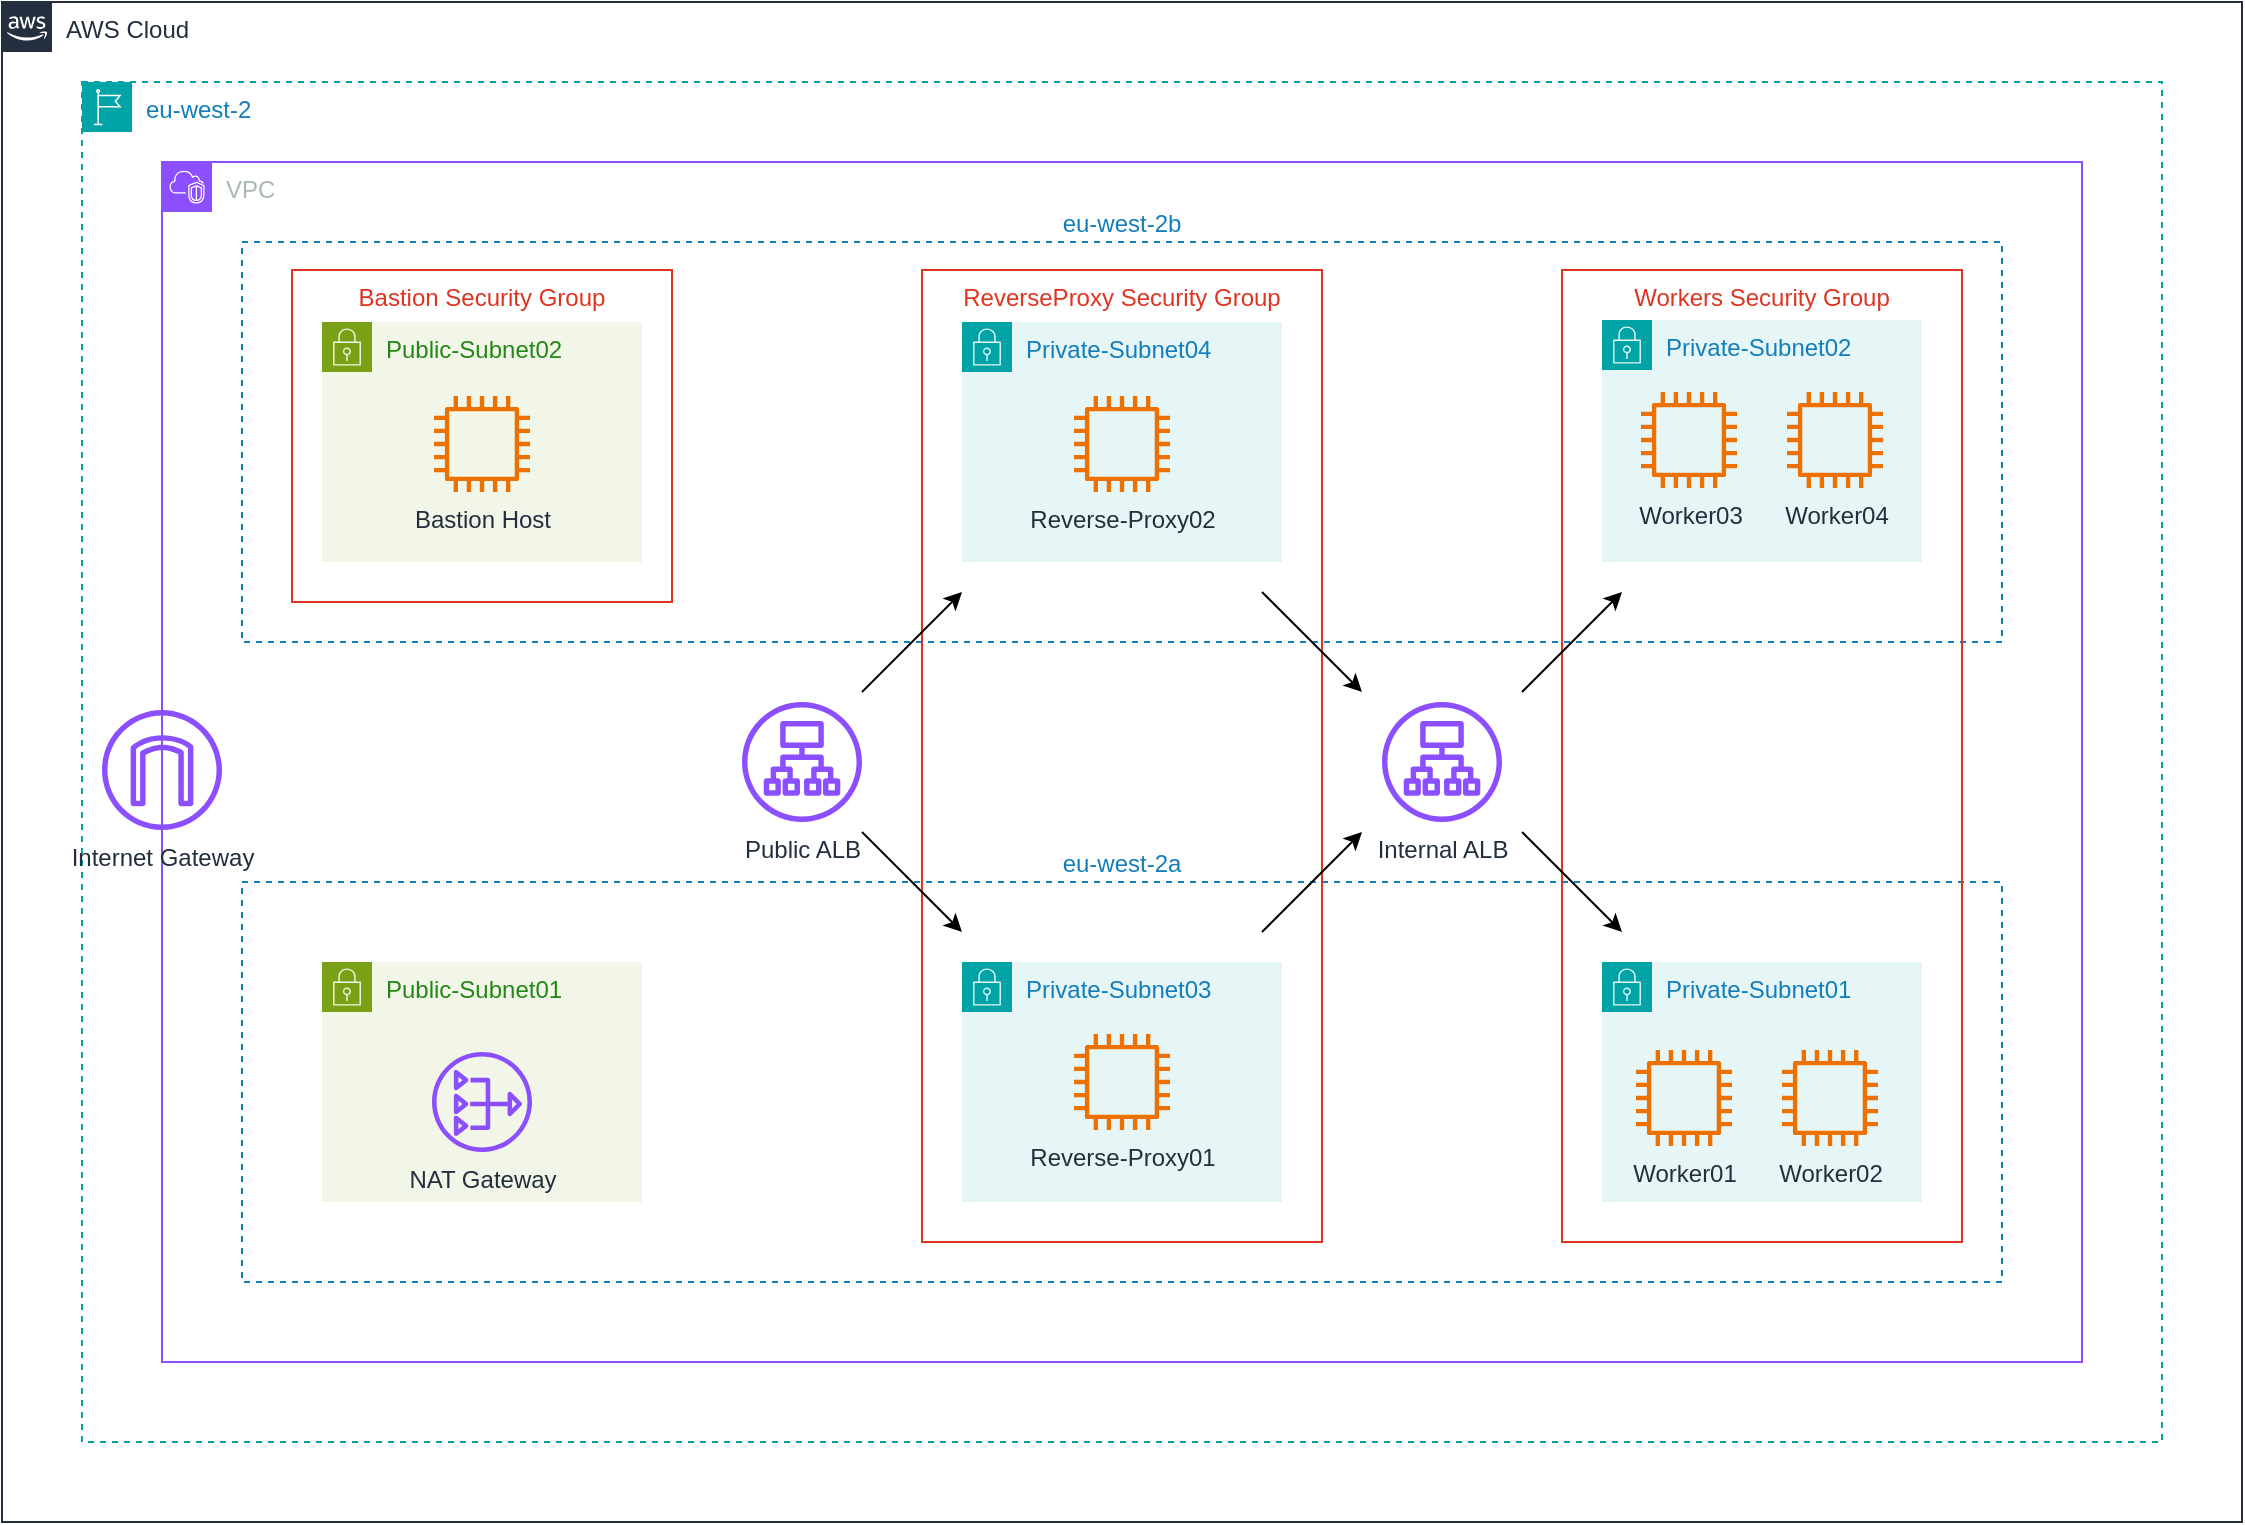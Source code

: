 <mxfile version="24.7.17">
  <diagram id="Ht1M8jgEwFfnCIfOTk4-" name="Page-1">
    <mxGraphModel dx="350" dy="207" grid="1" gridSize="10" guides="1" tooltips="1" connect="1" arrows="1" fold="1" page="1" pageScale="1" pageWidth="1169" pageHeight="827" math="0" shadow="0">
      <root>
        <mxCell id="0" />
        <mxCell id="1" parent="0" />
        <mxCell id="G1fOhXJnl0JnmOdy4Hrh-1" value="AWS Cloud" style="points=[[0,0],[0.25,0],[0.5,0],[0.75,0],[1,0],[1,0.25],[1,0.5],[1,0.75],[1,1],[0.75,1],[0.5,1],[0.25,1],[0,1],[0,0.75],[0,0.5],[0,0.25]];outlineConnect=0;gradientColor=none;html=1;whiteSpace=wrap;fontSize=12;fontStyle=0;container=1;pointerEvents=0;collapsible=0;recursiveResize=0;shape=mxgraph.aws4.group;grIcon=mxgraph.aws4.group_aws_cloud_alt;strokeColor=#232F3E;fillColor=none;verticalAlign=top;align=left;spacingLeft=30;fontColor=#232F3E;dashed=0;" parent="1" vertex="1">
          <mxGeometry x="40" width="1120" height="760" as="geometry" />
        </mxCell>
        <mxCell id="G1fOhXJnl0JnmOdy4Hrh-2" value="eu-west-2" style="points=[[0,0],[0.25,0],[0.5,0],[0.75,0],[1,0],[1,0.25],[1,0.5],[1,0.75],[1,1],[0.75,1],[0.5,1],[0.25,1],[0,1],[0,0.75],[0,0.5],[0,0.25]];outlineConnect=0;gradientColor=none;html=1;whiteSpace=wrap;fontSize=12;fontStyle=0;container=1;pointerEvents=0;collapsible=0;recursiveResize=0;shape=mxgraph.aws4.group;grIcon=mxgraph.aws4.group_region;strokeColor=#00A4A6;fillColor=none;verticalAlign=top;align=left;spacingLeft=30;fontColor=#147EBA;dashed=1;" parent="G1fOhXJnl0JnmOdy4Hrh-1" vertex="1">
          <mxGeometry x="40" y="40" width="1040" height="680" as="geometry" />
        </mxCell>
        <mxCell id="G1fOhXJnl0JnmOdy4Hrh-3" value="VPC" style="points=[[0,0],[0.25,0],[0.5,0],[0.75,0],[1,0],[1,0.25],[1,0.5],[1,0.75],[1,1],[0.75,1],[0.5,1],[0.25,1],[0,1],[0,0.75],[0,0.5],[0,0.25]];outlineConnect=0;gradientColor=none;html=1;whiteSpace=wrap;fontSize=12;fontStyle=0;container=1;pointerEvents=0;collapsible=0;recursiveResize=0;shape=mxgraph.aws4.group;grIcon=mxgraph.aws4.group_vpc2;strokeColor=#8C4FFF;fillColor=none;verticalAlign=top;align=left;spacingLeft=30;fontColor=#AAB7B8;dashed=0;" parent="G1fOhXJnl0JnmOdy4Hrh-2" vertex="1">
          <mxGeometry x="40" y="40" width="960" height="600" as="geometry" />
        </mxCell>
        <mxCell id="G1fOhXJnl0JnmOdy4Hrh-4" value="eu-west-2a" style="fillColor=none;strokeColor=#147EBA;dashed=1;verticalAlign=bottom;fontStyle=0;fontColor=#147EBA;whiteSpace=wrap;html=1;labelPosition=center;verticalLabelPosition=top;align=center;" parent="G1fOhXJnl0JnmOdy4Hrh-3" vertex="1">
          <mxGeometry x="40" y="360" width="880" height="200" as="geometry" />
        </mxCell>
        <mxCell id="G1fOhXJnl0JnmOdy4Hrh-5" value="eu-west-2b" style="fillColor=none;strokeColor=#147EBA;dashed=1;verticalAlign=bottom;fontStyle=0;fontColor=#147EBA;whiteSpace=wrap;html=1;labelPosition=center;verticalLabelPosition=top;align=center;" parent="G1fOhXJnl0JnmOdy4Hrh-3" vertex="1">
          <mxGeometry x="40" y="40" width="880" height="200" as="geometry" />
        </mxCell>
        <mxCell id="G1fOhXJnl0JnmOdy4Hrh-6" value="Public-Subnet01" style="points=[[0,0],[0.25,0],[0.5,0],[0.75,0],[1,0],[1,0.25],[1,0.5],[1,0.75],[1,1],[0.75,1],[0.5,1],[0.25,1],[0,1],[0,0.75],[0,0.5],[0,0.25]];outlineConnect=0;gradientColor=none;html=1;whiteSpace=wrap;fontSize=12;fontStyle=0;container=1;pointerEvents=0;collapsible=0;recursiveResize=0;shape=mxgraph.aws4.group;grIcon=mxgraph.aws4.group_security_group;grStroke=0;strokeColor=#7AA116;fillColor=#F2F6E8;verticalAlign=top;align=left;spacingLeft=30;fontColor=#248814;dashed=0;" parent="G1fOhXJnl0JnmOdy4Hrh-3" vertex="1">
          <mxGeometry x="80" y="400" width="160" height="120" as="geometry" />
        </mxCell>
        <mxCell id="G1fOhXJnl0JnmOdy4Hrh-36" value="NAT Gateway" style="sketch=0;outlineConnect=0;fontColor=#232F3E;gradientColor=none;fillColor=#8C4FFF;strokeColor=none;dashed=0;verticalLabelPosition=bottom;verticalAlign=top;align=center;html=1;fontSize=12;fontStyle=0;aspect=fixed;pointerEvents=1;shape=mxgraph.aws4.nat_gateway;" parent="G1fOhXJnl0JnmOdy4Hrh-6" vertex="1">
          <mxGeometry x="55" y="45" width="50" height="50" as="geometry" />
        </mxCell>
        <mxCell id="G1fOhXJnl0JnmOdy4Hrh-7" value="Public-Subnet02" style="points=[[0,0],[0.25,0],[0.5,0],[0.75,0],[1,0],[1,0.25],[1,0.5],[1,0.75],[1,1],[0.75,1],[0.5,1],[0.25,1],[0,1],[0,0.75],[0,0.5],[0,0.25]];outlineConnect=0;gradientColor=none;html=1;whiteSpace=wrap;fontSize=12;fontStyle=0;container=1;pointerEvents=0;collapsible=0;recursiveResize=0;shape=mxgraph.aws4.group;grIcon=mxgraph.aws4.group_security_group;grStroke=0;strokeColor=#7AA116;fillColor=#F2F6E8;verticalAlign=top;align=left;spacingLeft=30;fontColor=#248814;dashed=0;" parent="G1fOhXJnl0JnmOdy4Hrh-3" vertex="1">
          <mxGeometry x="80" y="80" width="160" height="120" as="geometry" />
        </mxCell>
        <mxCell id="G1fOhXJnl0JnmOdy4Hrh-8" value="Bastion Host" style="sketch=0;outlineConnect=0;fontColor=#232F3E;gradientColor=none;fillColor=#ED7100;strokeColor=none;dashed=0;verticalLabelPosition=bottom;verticalAlign=top;align=center;html=1;fontSize=12;fontStyle=0;aspect=fixed;pointerEvents=1;shape=mxgraph.aws4.instance2;" parent="G1fOhXJnl0JnmOdy4Hrh-7" vertex="1">
          <mxGeometry x="56" y="37" width="48" height="48" as="geometry" />
        </mxCell>
        <mxCell id="G1fOhXJnl0JnmOdy4Hrh-11" value="Private-Subnet02" style="points=[[0,0],[0.25,0],[0.5,0],[0.75,0],[1,0],[1,0.25],[1,0.5],[1,0.75],[1,1],[0.75,1],[0.5,1],[0.25,1],[0,1],[0,0.75],[0,0.5],[0,0.25]];outlineConnect=0;gradientColor=none;html=1;whiteSpace=wrap;fontSize=12;fontStyle=0;container=1;pointerEvents=0;collapsible=0;recursiveResize=0;shape=mxgraph.aws4.group;grIcon=mxgraph.aws4.group_security_group;grStroke=0;strokeColor=#00A4A6;fillColor=#E6F6F7;verticalAlign=top;align=left;spacingLeft=30;fontColor=#147EBA;dashed=0;" parent="G1fOhXJnl0JnmOdy4Hrh-3" vertex="1">
          <mxGeometry x="720" y="79" width="160" height="121" as="geometry" />
        </mxCell>
        <mxCell id="G1fOhXJnl0JnmOdy4Hrh-12" value="Public ALB" style="sketch=0;outlineConnect=0;fontColor=#232F3E;gradientColor=none;fillColor=#8C4FFF;strokeColor=none;dashed=0;verticalLabelPosition=bottom;verticalAlign=top;align=center;html=1;fontSize=12;fontStyle=0;aspect=fixed;pointerEvents=1;shape=mxgraph.aws4.application_load_balancer;" parent="G1fOhXJnl0JnmOdy4Hrh-3" vertex="1">
          <mxGeometry x="290" y="270" width="60" height="60" as="geometry" />
        </mxCell>
        <mxCell id="G1fOhXJnl0JnmOdy4Hrh-31" value="Internal ALB" style="sketch=0;outlineConnect=0;fontColor=#232F3E;gradientColor=none;fillColor=#8C4FFF;strokeColor=none;dashed=0;verticalLabelPosition=bottom;verticalAlign=top;align=center;html=1;fontSize=12;fontStyle=0;aspect=fixed;pointerEvents=1;shape=mxgraph.aws4.application_load_balancer;" parent="G1fOhXJnl0JnmOdy4Hrh-3" vertex="1">
          <mxGeometry x="610" y="270" width="60" height="60" as="geometry" />
        </mxCell>
        <mxCell id="G1fOhXJnl0JnmOdy4Hrh-34" value="Worker04" style="sketch=0;outlineConnect=0;fontColor=#232F3E;gradientColor=none;fillColor=#ED7100;strokeColor=none;dashed=0;verticalLabelPosition=bottom;verticalAlign=top;align=center;html=1;fontSize=12;fontStyle=0;aspect=fixed;pointerEvents=1;shape=mxgraph.aws4.instance2;" parent="G1fOhXJnl0JnmOdy4Hrh-3" vertex="1">
          <mxGeometry x="812.5" y="115" width="48" height="48" as="geometry" />
        </mxCell>
        <mxCell id="G1fOhXJnl0JnmOdy4Hrh-35" value="Worker03" style="sketch=0;outlineConnect=0;fontColor=#232F3E;gradientColor=none;fillColor=#ED7100;strokeColor=none;dashed=0;verticalLabelPosition=bottom;verticalAlign=top;align=center;html=1;fontSize=12;fontStyle=0;aspect=fixed;pointerEvents=1;shape=mxgraph.aws4.instance2;" parent="G1fOhXJnl0JnmOdy4Hrh-3" vertex="1">
          <mxGeometry x="739.5" y="115" width="48" height="48" as="geometry" />
        </mxCell>
        <mxCell id="G1fOhXJnl0JnmOdy4Hrh-37" value="Private-Subnet03" style="points=[[0,0],[0.25,0],[0.5,0],[0.75,0],[1,0],[1,0.25],[1,0.5],[1,0.75],[1,1],[0.75,1],[0.5,1],[0.25,1],[0,1],[0,0.75],[0,0.5],[0,0.25]];outlineConnect=0;gradientColor=none;html=1;whiteSpace=wrap;fontSize=12;fontStyle=0;container=1;pointerEvents=0;collapsible=0;recursiveResize=0;shape=mxgraph.aws4.group;grIcon=mxgraph.aws4.group_security_group;grStroke=0;strokeColor=#00A4A6;fillColor=#E6F6F7;verticalAlign=top;align=left;spacingLeft=30;fontColor=#147EBA;dashed=0;" parent="G1fOhXJnl0JnmOdy4Hrh-3" vertex="1">
          <mxGeometry x="400" y="400" width="160" height="120" as="geometry" />
        </mxCell>
        <mxCell id="G1fOhXJnl0JnmOdy4Hrh-38" value="Private-Subnet01" style="points=[[0,0],[0.25,0],[0.5,0],[0.75,0],[1,0],[1,0.25],[1,0.5],[1,0.75],[1,1],[0.75,1],[0.5,1],[0.25,1],[0,1],[0,0.75],[0,0.5],[0,0.25]];outlineConnect=0;gradientColor=none;html=1;whiteSpace=wrap;fontSize=12;fontStyle=0;container=1;pointerEvents=0;collapsible=0;recursiveResize=0;shape=mxgraph.aws4.group;grIcon=mxgraph.aws4.group_security_group;grStroke=0;strokeColor=#00A4A6;fillColor=#E6F6F7;verticalAlign=top;align=left;spacingLeft=30;fontColor=#147EBA;dashed=0;" parent="G1fOhXJnl0JnmOdy4Hrh-3" vertex="1">
          <mxGeometry x="720" y="400" width="160" height="120" as="geometry" />
        </mxCell>
        <mxCell id="G1fOhXJnl0JnmOdy4Hrh-39" value="Worker01" style="sketch=0;outlineConnect=0;fontColor=#232F3E;gradientColor=none;fillColor=#ED7100;strokeColor=none;dashed=0;verticalLabelPosition=bottom;verticalAlign=top;align=center;html=1;fontSize=12;fontStyle=0;aspect=fixed;pointerEvents=1;shape=mxgraph.aws4.instance2;" parent="G1fOhXJnl0JnmOdy4Hrh-3" vertex="1">
          <mxGeometry x="737" y="444" width="48" height="48" as="geometry" />
        </mxCell>
        <mxCell id="G1fOhXJnl0JnmOdy4Hrh-40" value="Worker02" style="sketch=0;outlineConnect=0;fontColor=#232F3E;gradientColor=none;fillColor=#ED7100;strokeColor=none;dashed=0;verticalLabelPosition=bottom;verticalAlign=top;align=center;html=1;fontSize=12;fontStyle=0;aspect=fixed;pointerEvents=1;shape=mxgraph.aws4.instance2;" parent="G1fOhXJnl0JnmOdy4Hrh-3" vertex="1">
          <mxGeometry x="810" y="444" width="48" height="48" as="geometry" />
        </mxCell>
        <mxCell id="G1fOhXJnl0JnmOdy4Hrh-41" value="Reverse-Proxy01" style="sketch=0;outlineConnect=0;fontColor=#232F3E;gradientColor=none;fillColor=#ED7100;strokeColor=none;dashed=0;verticalLabelPosition=bottom;verticalAlign=top;align=center;html=1;fontSize=12;fontStyle=0;aspect=fixed;pointerEvents=1;shape=mxgraph.aws4.instance2;" parent="G1fOhXJnl0JnmOdy4Hrh-3" vertex="1">
          <mxGeometry x="456" y="436" width="48" height="48" as="geometry" />
        </mxCell>
        <mxCell id="G1fOhXJnl0JnmOdy4Hrh-46" value="Private-Subnet04" style="points=[[0,0],[0.25,0],[0.5,0],[0.75,0],[1,0],[1,0.25],[1,0.5],[1,0.75],[1,1],[0.75,1],[0.5,1],[0.25,1],[0,1],[0,0.75],[0,0.5],[0,0.25]];outlineConnect=0;gradientColor=none;html=1;whiteSpace=wrap;fontSize=12;fontStyle=0;container=1;pointerEvents=0;collapsible=0;recursiveResize=0;shape=mxgraph.aws4.group;grIcon=mxgraph.aws4.group_security_group;grStroke=0;strokeColor=#00A4A6;fillColor=#E6F6F7;verticalAlign=top;align=left;spacingLeft=30;fontColor=#147EBA;dashed=0;" parent="G1fOhXJnl0JnmOdy4Hrh-3" vertex="1">
          <mxGeometry x="400" y="80" width="160" height="120" as="geometry" />
        </mxCell>
        <mxCell id="G1fOhXJnl0JnmOdy4Hrh-47" value="Reverse-Proxy02" style="sketch=0;outlineConnect=0;fontColor=#232F3E;gradientColor=none;fillColor=#ED7100;strokeColor=none;dashed=0;verticalLabelPosition=bottom;verticalAlign=top;align=center;html=1;fontSize=12;fontStyle=0;aspect=fixed;pointerEvents=1;shape=mxgraph.aws4.instance2;" parent="G1fOhXJnl0JnmOdy4Hrh-46" vertex="1">
          <mxGeometry x="56" y="37" width="48" height="48" as="geometry" />
        </mxCell>
        <mxCell id="G1fOhXJnl0JnmOdy4Hrh-13" value="Workers Security Group" style="fillColor=none;strokeColor=#DD3522;verticalAlign=top;fontStyle=0;fontColor=#DD3522;whiteSpace=wrap;html=1;" parent="G1fOhXJnl0JnmOdy4Hrh-3" vertex="1">
          <mxGeometry x="700" y="54" width="200" height="486" as="geometry" />
        </mxCell>
        <mxCell id="G1fOhXJnl0JnmOdy4Hrh-48" value="ReverseProxy Security Group" style="fillColor=none;strokeColor=#DD3522;verticalAlign=top;fontStyle=0;fontColor=#DD3522;whiteSpace=wrap;html=1;" parent="G1fOhXJnl0JnmOdy4Hrh-3" vertex="1">
          <mxGeometry x="380" y="54" width="200" height="486" as="geometry" />
        </mxCell>
        <mxCell id="G1fOhXJnl0JnmOdy4Hrh-49" value="Bastion Security Group" style="fillColor=none;strokeColor=#DD3522;verticalAlign=top;fontStyle=0;fontColor=#DD3522;whiteSpace=wrap;html=1;" parent="G1fOhXJnl0JnmOdy4Hrh-3" vertex="1">
          <mxGeometry x="65" y="54" width="190" height="166" as="geometry" />
        </mxCell>
        <mxCell id="G1fOhXJnl0JnmOdy4Hrh-18" value="Internet Gateway" style="sketch=0;outlineConnect=0;fontColor=#232F3E;gradientColor=none;fillColor=#8C4FFF;strokeColor=none;dashed=0;verticalLabelPosition=bottom;verticalAlign=top;align=center;html=1;fontSize=12;fontStyle=0;aspect=fixed;pointerEvents=1;shape=mxgraph.aws4.internet_gateway;" parent="G1fOhXJnl0JnmOdy4Hrh-3" vertex="1">
          <mxGeometry x="-30" y="274" width="60" height="60" as="geometry" />
        </mxCell>
        <mxCell id="G1fOhXJnl0JnmOdy4Hrh-51" value="" style="endArrow=classic;html=1;rounded=0;" parent="G1fOhXJnl0JnmOdy4Hrh-3" edge="1">
          <mxGeometry width="50" height="50" relative="1" as="geometry">
            <mxPoint x="680" y="335" as="sourcePoint" />
            <mxPoint x="730" y="385" as="targetPoint" />
          </mxGeometry>
        </mxCell>
        <mxCell id="G1fOhXJnl0JnmOdy4Hrh-50" value="" style="endArrow=classic;html=1;rounded=0;" parent="G1fOhXJnl0JnmOdy4Hrh-3" edge="1">
          <mxGeometry width="50" height="50" relative="1" as="geometry">
            <mxPoint x="680" y="265" as="sourcePoint" />
            <mxPoint x="730" y="215" as="targetPoint" />
          </mxGeometry>
        </mxCell>
        <mxCell id="G1fOhXJnl0JnmOdy4Hrh-52" value="" style="endArrow=classic;html=1;rounded=0;" parent="G1fOhXJnl0JnmOdy4Hrh-3" edge="1">
          <mxGeometry width="50" height="50" relative="1" as="geometry">
            <mxPoint x="550" y="385" as="sourcePoint" />
            <mxPoint x="600" y="335" as="targetPoint" />
          </mxGeometry>
        </mxCell>
        <mxCell id="G1fOhXJnl0JnmOdy4Hrh-53" value="" style="endArrow=classic;html=1;rounded=0;" parent="G1fOhXJnl0JnmOdy4Hrh-3" edge="1">
          <mxGeometry width="50" height="50" relative="1" as="geometry">
            <mxPoint x="550" y="215" as="sourcePoint" />
            <mxPoint x="600" y="265" as="targetPoint" />
          </mxGeometry>
        </mxCell>
        <mxCell id="G1fOhXJnl0JnmOdy4Hrh-54" value="" style="endArrow=classic;html=1;rounded=0;" parent="G1fOhXJnl0JnmOdy4Hrh-3" edge="1">
          <mxGeometry width="50" height="50" relative="1" as="geometry">
            <mxPoint x="350" y="265" as="sourcePoint" />
            <mxPoint x="400" y="215" as="targetPoint" />
          </mxGeometry>
        </mxCell>
        <mxCell id="G1fOhXJnl0JnmOdy4Hrh-55" value="" style="endArrow=classic;html=1;rounded=0;" parent="G1fOhXJnl0JnmOdy4Hrh-3" edge="1">
          <mxGeometry width="50" height="50" relative="1" as="geometry">
            <mxPoint x="350" y="335" as="sourcePoint" />
            <mxPoint x="400" y="385" as="targetPoint" />
          </mxGeometry>
        </mxCell>
      </root>
    </mxGraphModel>
  </diagram>
</mxfile>
